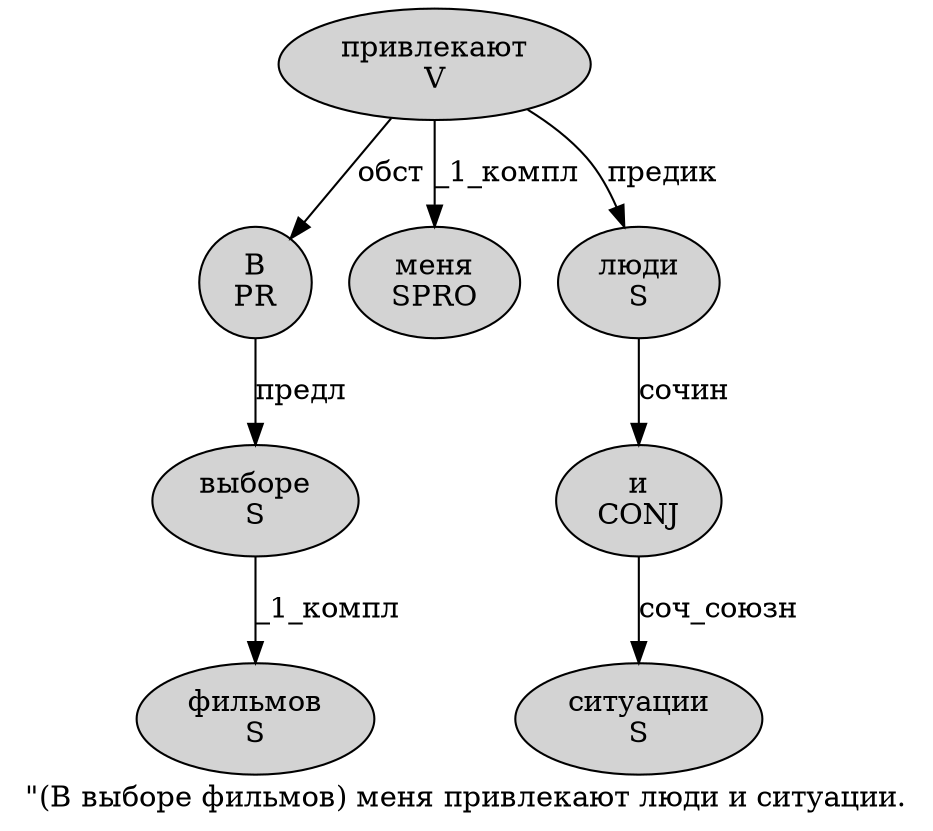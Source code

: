 digraph SENTENCE_922 {
	graph [label="\"(В выборе фильмов) меня привлекают люди и ситуации."]
	node [style=filled]
		2 [label="В
PR" color="" fillcolor=lightgray penwidth=1 shape=ellipse]
		3 [label="выборе
S" color="" fillcolor=lightgray penwidth=1 shape=ellipse]
		4 [label="фильмов
S" color="" fillcolor=lightgray penwidth=1 shape=ellipse]
		6 [label="меня
SPRO" color="" fillcolor=lightgray penwidth=1 shape=ellipse]
		7 [label="привлекают
V" color="" fillcolor=lightgray penwidth=1 shape=ellipse]
		8 [label="люди
S" color="" fillcolor=lightgray penwidth=1 shape=ellipse]
		9 [label="и
CONJ" color="" fillcolor=lightgray penwidth=1 shape=ellipse]
		10 [label="ситуации
S" color="" fillcolor=lightgray penwidth=1 shape=ellipse]
			2 -> 3 [label="предл"]
			9 -> 10 [label="соч_союзн"]
			7 -> 2 [label="обст"]
			7 -> 6 [label="_1_компл"]
			7 -> 8 [label="предик"]
			3 -> 4 [label="_1_компл"]
			8 -> 9 [label="сочин"]
}
